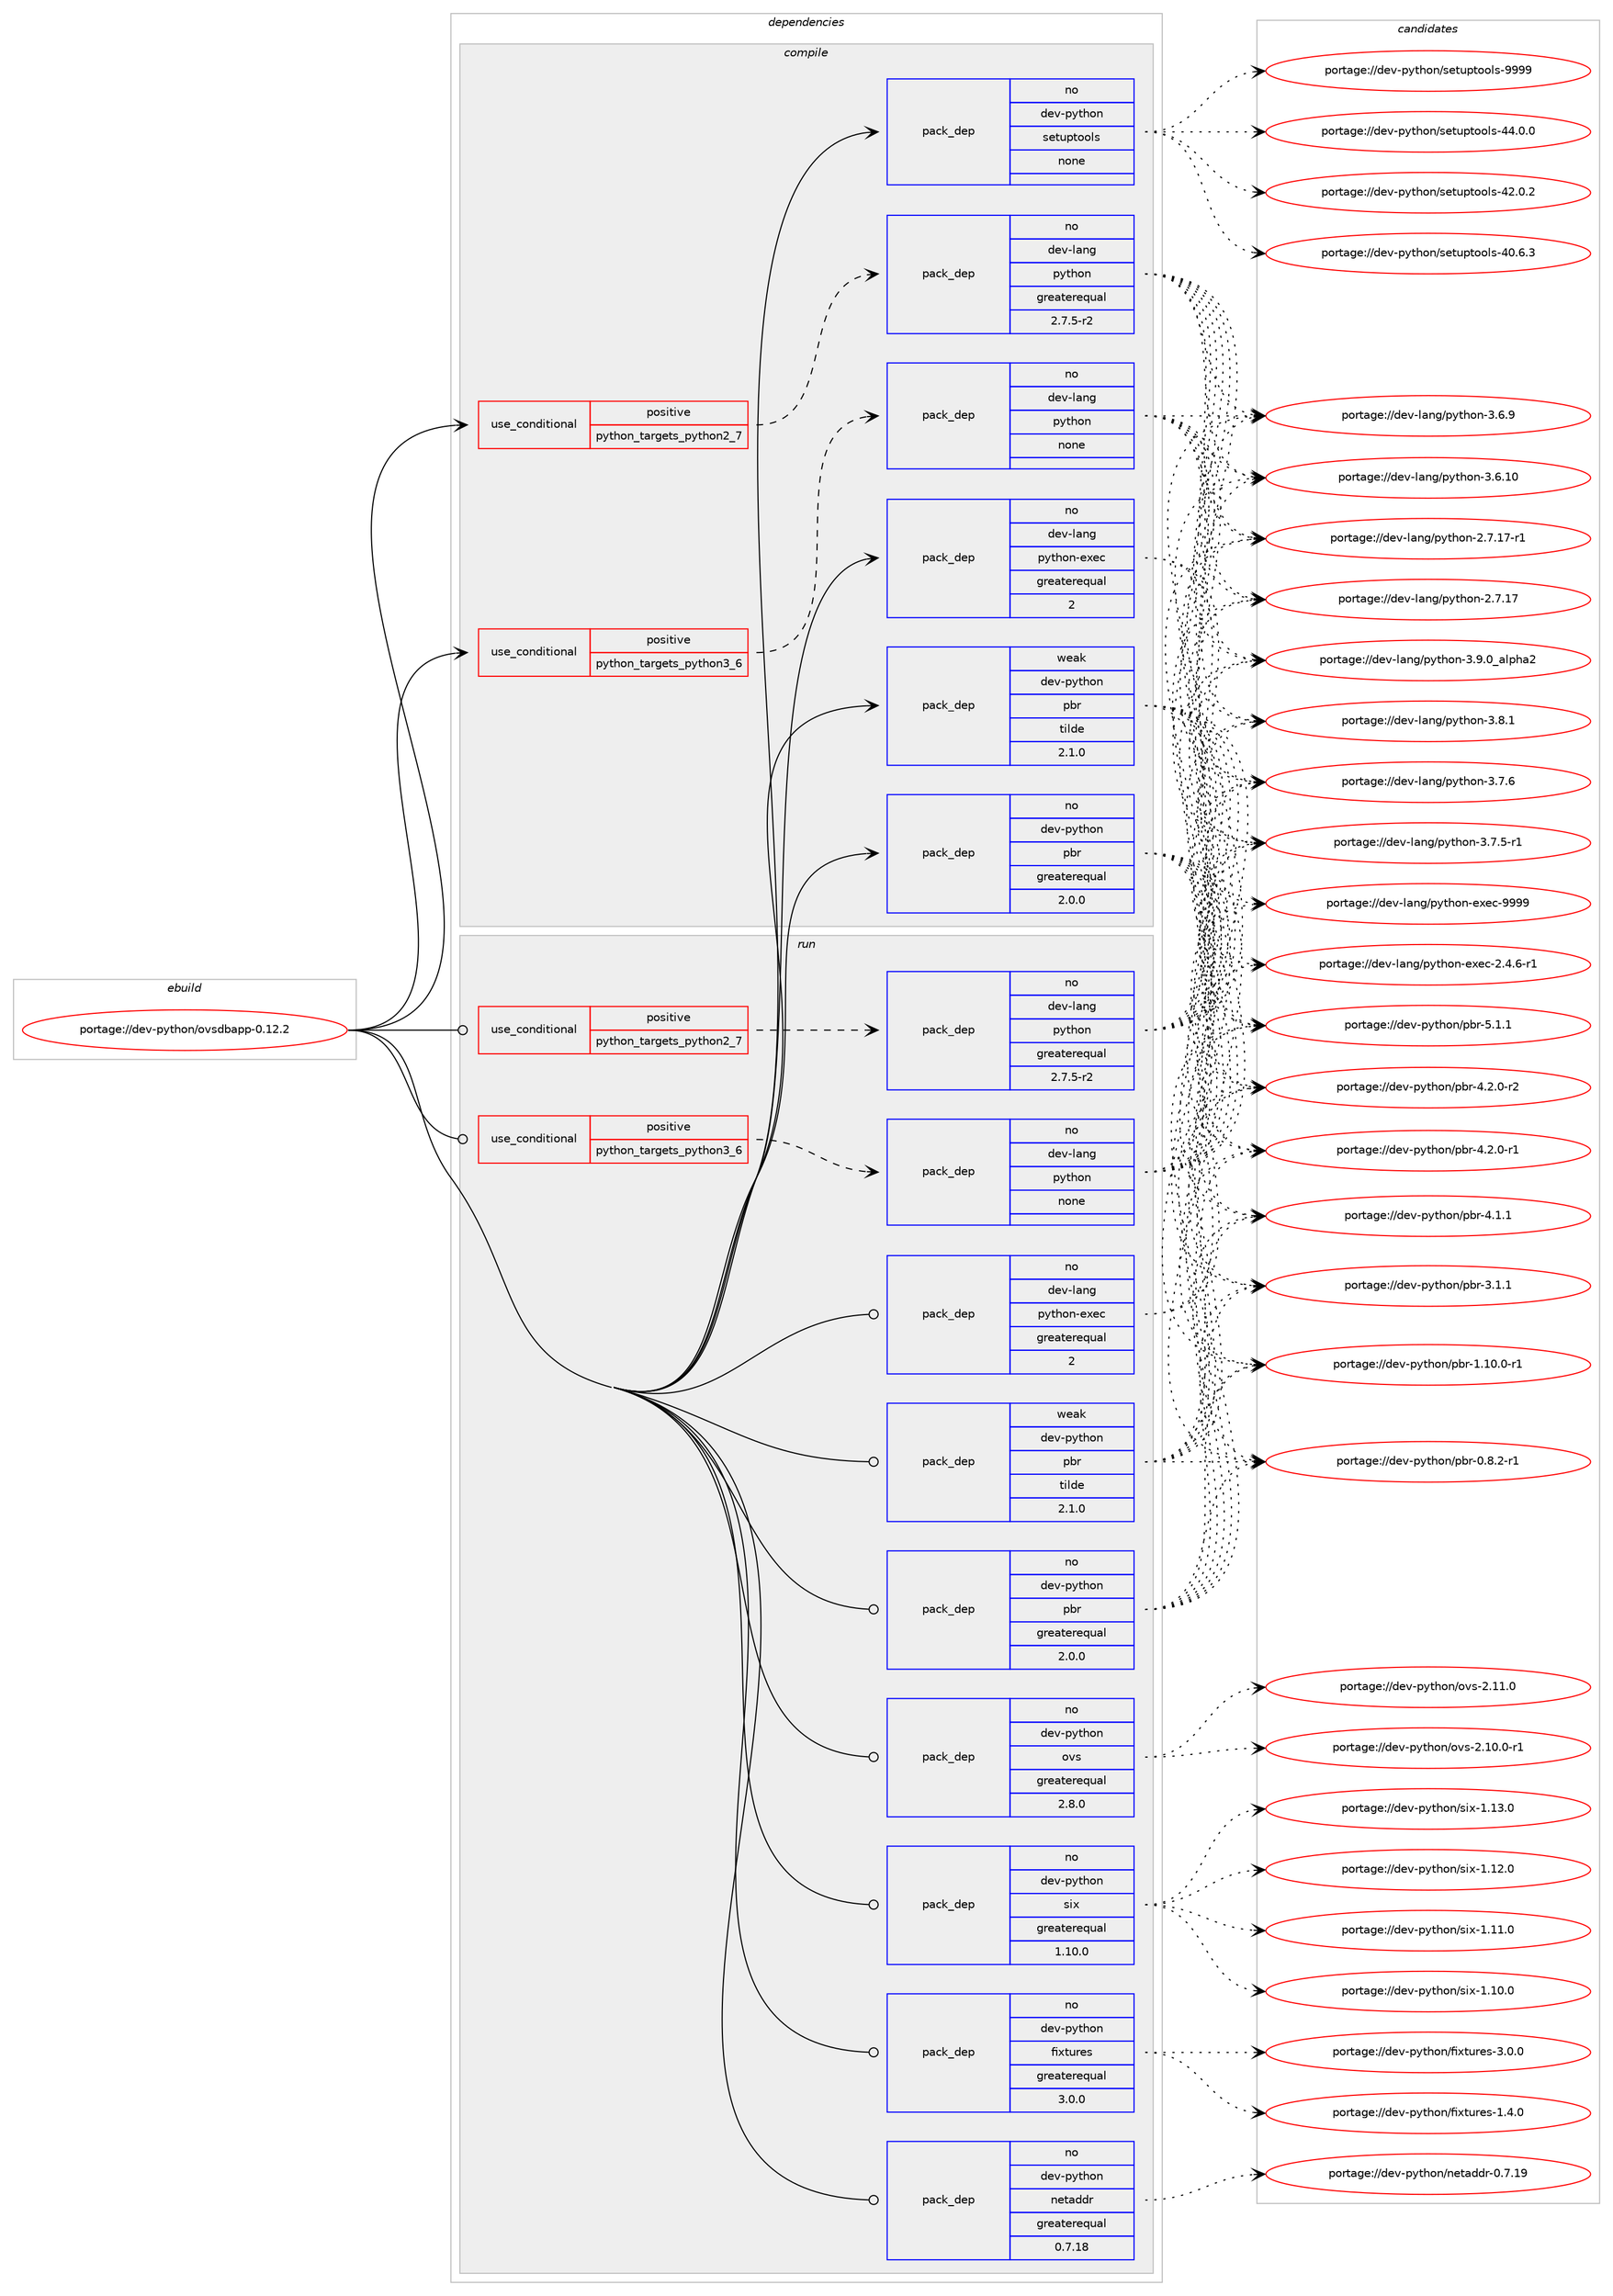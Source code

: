 digraph prolog {

# *************
# Graph options
# *************

newrank=true;
concentrate=true;
compound=true;
graph [rankdir=LR,fontname=Helvetica,fontsize=10,ranksep=1.5];#, ranksep=2.5, nodesep=0.2];
edge  [arrowhead=vee];
node  [fontname=Helvetica,fontsize=10];

# **********
# The ebuild
# **********

subgraph cluster_leftcol {
color=gray;
rank=same;
label=<<i>ebuild</i>>;
id [label="portage://dev-python/ovsdbapp-0.12.2", color=red, width=4, href="../dev-python/ovsdbapp-0.12.2.svg"];
}

# ****************
# The dependencies
# ****************

subgraph cluster_midcol {
color=gray;
label=<<i>dependencies</i>>;
subgraph cluster_compile {
fillcolor="#eeeeee";
style=filled;
label=<<i>compile</i>>;
subgraph cond111518 {
dependency444648 [label=<<TABLE BORDER="0" CELLBORDER="1" CELLSPACING="0" CELLPADDING="4"><TR><TD ROWSPAN="3" CELLPADDING="10">use_conditional</TD></TR><TR><TD>positive</TD></TR><TR><TD>python_targets_python2_7</TD></TR></TABLE>>, shape=none, color=red];
subgraph pack328157 {
dependency444649 [label=<<TABLE BORDER="0" CELLBORDER="1" CELLSPACING="0" CELLPADDING="4" WIDTH="220"><TR><TD ROWSPAN="6" CELLPADDING="30">pack_dep</TD></TR><TR><TD WIDTH="110">no</TD></TR><TR><TD>dev-lang</TD></TR><TR><TD>python</TD></TR><TR><TD>greaterequal</TD></TR><TR><TD>2.7.5-r2</TD></TR></TABLE>>, shape=none, color=blue];
}
dependency444648:e -> dependency444649:w [weight=20,style="dashed",arrowhead="vee"];
}
id:e -> dependency444648:w [weight=20,style="solid",arrowhead="vee"];
subgraph cond111519 {
dependency444650 [label=<<TABLE BORDER="0" CELLBORDER="1" CELLSPACING="0" CELLPADDING="4"><TR><TD ROWSPAN="3" CELLPADDING="10">use_conditional</TD></TR><TR><TD>positive</TD></TR><TR><TD>python_targets_python3_6</TD></TR></TABLE>>, shape=none, color=red];
subgraph pack328158 {
dependency444651 [label=<<TABLE BORDER="0" CELLBORDER="1" CELLSPACING="0" CELLPADDING="4" WIDTH="220"><TR><TD ROWSPAN="6" CELLPADDING="30">pack_dep</TD></TR><TR><TD WIDTH="110">no</TD></TR><TR><TD>dev-lang</TD></TR><TR><TD>python</TD></TR><TR><TD>none</TD></TR><TR><TD></TD></TR></TABLE>>, shape=none, color=blue];
}
dependency444650:e -> dependency444651:w [weight=20,style="dashed",arrowhead="vee"];
}
id:e -> dependency444650:w [weight=20,style="solid",arrowhead="vee"];
subgraph pack328159 {
dependency444652 [label=<<TABLE BORDER="0" CELLBORDER="1" CELLSPACING="0" CELLPADDING="4" WIDTH="220"><TR><TD ROWSPAN="6" CELLPADDING="30">pack_dep</TD></TR><TR><TD WIDTH="110">no</TD></TR><TR><TD>dev-lang</TD></TR><TR><TD>python-exec</TD></TR><TR><TD>greaterequal</TD></TR><TR><TD>2</TD></TR></TABLE>>, shape=none, color=blue];
}
id:e -> dependency444652:w [weight=20,style="solid",arrowhead="vee"];
subgraph pack328160 {
dependency444653 [label=<<TABLE BORDER="0" CELLBORDER="1" CELLSPACING="0" CELLPADDING="4" WIDTH="220"><TR><TD ROWSPAN="6" CELLPADDING="30">pack_dep</TD></TR><TR><TD WIDTH="110">no</TD></TR><TR><TD>dev-python</TD></TR><TR><TD>pbr</TD></TR><TR><TD>greaterequal</TD></TR><TR><TD>2.0.0</TD></TR></TABLE>>, shape=none, color=blue];
}
id:e -> dependency444653:w [weight=20,style="solid",arrowhead="vee"];
subgraph pack328161 {
dependency444654 [label=<<TABLE BORDER="0" CELLBORDER="1" CELLSPACING="0" CELLPADDING="4" WIDTH="220"><TR><TD ROWSPAN="6" CELLPADDING="30">pack_dep</TD></TR><TR><TD WIDTH="110">no</TD></TR><TR><TD>dev-python</TD></TR><TR><TD>setuptools</TD></TR><TR><TD>none</TD></TR><TR><TD></TD></TR></TABLE>>, shape=none, color=blue];
}
id:e -> dependency444654:w [weight=20,style="solid",arrowhead="vee"];
subgraph pack328162 {
dependency444655 [label=<<TABLE BORDER="0" CELLBORDER="1" CELLSPACING="0" CELLPADDING="4" WIDTH="220"><TR><TD ROWSPAN="6" CELLPADDING="30">pack_dep</TD></TR><TR><TD WIDTH="110">weak</TD></TR><TR><TD>dev-python</TD></TR><TR><TD>pbr</TD></TR><TR><TD>tilde</TD></TR><TR><TD>2.1.0</TD></TR></TABLE>>, shape=none, color=blue];
}
id:e -> dependency444655:w [weight=20,style="solid",arrowhead="vee"];
}
subgraph cluster_compileandrun {
fillcolor="#eeeeee";
style=filled;
label=<<i>compile and run</i>>;
}
subgraph cluster_run {
fillcolor="#eeeeee";
style=filled;
label=<<i>run</i>>;
subgraph cond111520 {
dependency444656 [label=<<TABLE BORDER="0" CELLBORDER="1" CELLSPACING="0" CELLPADDING="4"><TR><TD ROWSPAN="3" CELLPADDING="10">use_conditional</TD></TR><TR><TD>positive</TD></TR><TR><TD>python_targets_python2_7</TD></TR></TABLE>>, shape=none, color=red];
subgraph pack328163 {
dependency444657 [label=<<TABLE BORDER="0" CELLBORDER="1" CELLSPACING="0" CELLPADDING="4" WIDTH="220"><TR><TD ROWSPAN="6" CELLPADDING="30">pack_dep</TD></TR><TR><TD WIDTH="110">no</TD></TR><TR><TD>dev-lang</TD></TR><TR><TD>python</TD></TR><TR><TD>greaterequal</TD></TR><TR><TD>2.7.5-r2</TD></TR></TABLE>>, shape=none, color=blue];
}
dependency444656:e -> dependency444657:w [weight=20,style="dashed",arrowhead="vee"];
}
id:e -> dependency444656:w [weight=20,style="solid",arrowhead="odot"];
subgraph cond111521 {
dependency444658 [label=<<TABLE BORDER="0" CELLBORDER="1" CELLSPACING="0" CELLPADDING="4"><TR><TD ROWSPAN="3" CELLPADDING="10">use_conditional</TD></TR><TR><TD>positive</TD></TR><TR><TD>python_targets_python3_6</TD></TR></TABLE>>, shape=none, color=red];
subgraph pack328164 {
dependency444659 [label=<<TABLE BORDER="0" CELLBORDER="1" CELLSPACING="0" CELLPADDING="4" WIDTH="220"><TR><TD ROWSPAN="6" CELLPADDING="30">pack_dep</TD></TR><TR><TD WIDTH="110">no</TD></TR><TR><TD>dev-lang</TD></TR><TR><TD>python</TD></TR><TR><TD>none</TD></TR><TR><TD></TD></TR></TABLE>>, shape=none, color=blue];
}
dependency444658:e -> dependency444659:w [weight=20,style="dashed",arrowhead="vee"];
}
id:e -> dependency444658:w [weight=20,style="solid",arrowhead="odot"];
subgraph pack328165 {
dependency444660 [label=<<TABLE BORDER="0" CELLBORDER="1" CELLSPACING="0" CELLPADDING="4" WIDTH="220"><TR><TD ROWSPAN="6" CELLPADDING="30">pack_dep</TD></TR><TR><TD WIDTH="110">no</TD></TR><TR><TD>dev-lang</TD></TR><TR><TD>python-exec</TD></TR><TR><TD>greaterequal</TD></TR><TR><TD>2</TD></TR></TABLE>>, shape=none, color=blue];
}
id:e -> dependency444660:w [weight=20,style="solid",arrowhead="odot"];
subgraph pack328166 {
dependency444661 [label=<<TABLE BORDER="0" CELLBORDER="1" CELLSPACING="0" CELLPADDING="4" WIDTH="220"><TR><TD ROWSPAN="6" CELLPADDING="30">pack_dep</TD></TR><TR><TD WIDTH="110">no</TD></TR><TR><TD>dev-python</TD></TR><TR><TD>fixtures</TD></TR><TR><TD>greaterequal</TD></TR><TR><TD>3.0.0</TD></TR></TABLE>>, shape=none, color=blue];
}
id:e -> dependency444661:w [weight=20,style="solid",arrowhead="odot"];
subgraph pack328167 {
dependency444662 [label=<<TABLE BORDER="0" CELLBORDER="1" CELLSPACING="0" CELLPADDING="4" WIDTH="220"><TR><TD ROWSPAN="6" CELLPADDING="30">pack_dep</TD></TR><TR><TD WIDTH="110">no</TD></TR><TR><TD>dev-python</TD></TR><TR><TD>netaddr</TD></TR><TR><TD>greaterequal</TD></TR><TR><TD>0.7.18</TD></TR></TABLE>>, shape=none, color=blue];
}
id:e -> dependency444662:w [weight=20,style="solid",arrowhead="odot"];
subgraph pack328168 {
dependency444663 [label=<<TABLE BORDER="0" CELLBORDER="1" CELLSPACING="0" CELLPADDING="4" WIDTH="220"><TR><TD ROWSPAN="6" CELLPADDING="30">pack_dep</TD></TR><TR><TD WIDTH="110">no</TD></TR><TR><TD>dev-python</TD></TR><TR><TD>ovs</TD></TR><TR><TD>greaterequal</TD></TR><TR><TD>2.8.0</TD></TR></TABLE>>, shape=none, color=blue];
}
id:e -> dependency444663:w [weight=20,style="solid",arrowhead="odot"];
subgraph pack328169 {
dependency444664 [label=<<TABLE BORDER="0" CELLBORDER="1" CELLSPACING="0" CELLPADDING="4" WIDTH="220"><TR><TD ROWSPAN="6" CELLPADDING="30">pack_dep</TD></TR><TR><TD WIDTH="110">no</TD></TR><TR><TD>dev-python</TD></TR><TR><TD>pbr</TD></TR><TR><TD>greaterequal</TD></TR><TR><TD>2.0.0</TD></TR></TABLE>>, shape=none, color=blue];
}
id:e -> dependency444664:w [weight=20,style="solid",arrowhead="odot"];
subgraph pack328170 {
dependency444665 [label=<<TABLE BORDER="0" CELLBORDER="1" CELLSPACING="0" CELLPADDING="4" WIDTH="220"><TR><TD ROWSPAN="6" CELLPADDING="30">pack_dep</TD></TR><TR><TD WIDTH="110">no</TD></TR><TR><TD>dev-python</TD></TR><TR><TD>six</TD></TR><TR><TD>greaterequal</TD></TR><TR><TD>1.10.0</TD></TR></TABLE>>, shape=none, color=blue];
}
id:e -> dependency444665:w [weight=20,style="solid",arrowhead="odot"];
subgraph pack328171 {
dependency444666 [label=<<TABLE BORDER="0" CELLBORDER="1" CELLSPACING="0" CELLPADDING="4" WIDTH="220"><TR><TD ROWSPAN="6" CELLPADDING="30">pack_dep</TD></TR><TR><TD WIDTH="110">weak</TD></TR><TR><TD>dev-python</TD></TR><TR><TD>pbr</TD></TR><TR><TD>tilde</TD></TR><TR><TD>2.1.0</TD></TR></TABLE>>, shape=none, color=blue];
}
id:e -> dependency444666:w [weight=20,style="solid",arrowhead="odot"];
}
}

# **************
# The candidates
# **************

subgraph cluster_choices {
rank=same;
color=gray;
label=<<i>candidates</i>>;

subgraph choice328157 {
color=black;
nodesep=1;
choice10010111845108971101034711212111610411111045514657464895971081121049750 [label="portage://dev-lang/python-3.9.0_alpha2", color=red, width=4,href="../dev-lang/python-3.9.0_alpha2.svg"];
choice100101118451089711010347112121116104111110455146564649 [label="portage://dev-lang/python-3.8.1", color=red, width=4,href="../dev-lang/python-3.8.1.svg"];
choice100101118451089711010347112121116104111110455146554654 [label="portage://dev-lang/python-3.7.6", color=red, width=4,href="../dev-lang/python-3.7.6.svg"];
choice1001011184510897110103471121211161041111104551465546534511449 [label="portage://dev-lang/python-3.7.5-r1", color=red, width=4,href="../dev-lang/python-3.7.5-r1.svg"];
choice100101118451089711010347112121116104111110455146544657 [label="portage://dev-lang/python-3.6.9", color=red, width=4,href="../dev-lang/python-3.6.9.svg"];
choice10010111845108971101034711212111610411111045514654464948 [label="portage://dev-lang/python-3.6.10", color=red, width=4,href="../dev-lang/python-3.6.10.svg"];
choice100101118451089711010347112121116104111110455046554649554511449 [label="portage://dev-lang/python-2.7.17-r1", color=red, width=4,href="../dev-lang/python-2.7.17-r1.svg"];
choice10010111845108971101034711212111610411111045504655464955 [label="portage://dev-lang/python-2.7.17", color=red, width=4,href="../dev-lang/python-2.7.17.svg"];
dependency444649:e -> choice10010111845108971101034711212111610411111045514657464895971081121049750:w [style=dotted,weight="100"];
dependency444649:e -> choice100101118451089711010347112121116104111110455146564649:w [style=dotted,weight="100"];
dependency444649:e -> choice100101118451089711010347112121116104111110455146554654:w [style=dotted,weight="100"];
dependency444649:e -> choice1001011184510897110103471121211161041111104551465546534511449:w [style=dotted,weight="100"];
dependency444649:e -> choice100101118451089711010347112121116104111110455146544657:w [style=dotted,weight="100"];
dependency444649:e -> choice10010111845108971101034711212111610411111045514654464948:w [style=dotted,weight="100"];
dependency444649:e -> choice100101118451089711010347112121116104111110455046554649554511449:w [style=dotted,weight="100"];
dependency444649:e -> choice10010111845108971101034711212111610411111045504655464955:w [style=dotted,weight="100"];
}
subgraph choice328158 {
color=black;
nodesep=1;
choice10010111845108971101034711212111610411111045514657464895971081121049750 [label="portage://dev-lang/python-3.9.0_alpha2", color=red, width=4,href="../dev-lang/python-3.9.0_alpha2.svg"];
choice100101118451089711010347112121116104111110455146564649 [label="portage://dev-lang/python-3.8.1", color=red, width=4,href="../dev-lang/python-3.8.1.svg"];
choice100101118451089711010347112121116104111110455146554654 [label="portage://dev-lang/python-3.7.6", color=red, width=4,href="../dev-lang/python-3.7.6.svg"];
choice1001011184510897110103471121211161041111104551465546534511449 [label="portage://dev-lang/python-3.7.5-r1", color=red, width=4,href="../dev-lang/python-3.7.5-r1.svg"];
choice100101118451089711010347112121116104111110455146544657 [label="portage://dev-lang/python-3.6.9", color=red, width=4,href="../dev-lang/python-3.6.9.svg"];
choice10010111845108971101034711212111610411111045514654464948 [label="portage://dev-lang/python-3.6.10", color=red, width=4,href="../dev-lang/python-3.6.10.svg"];
choice100101118451089711010347112121116104111110455046554649554511449 [label="portage://dev-lang/python-2.7.17-r1", color=red, width=4,href="../dev-lang/python-2.7.17-r1.svg"];
choice10010111845108971101034711212111610411111045504655464955 [label="portage://dev-lang/python-2.7.17", color=red, width=4,href="../dev-lang/python-2.7.17.svg"];
dependency444651:e -> choice10010111845108971101034711212111610411111045514657464895971081121049750:w [style=dotted,weight="100"];
dependency444651:e -> choice100101118451089711010347112121116104111110455146564649:w [style=dotted,weight="100"];
dependency444651:e -> choice100101118451089711010347112121116104111110455146554654:w [style=dotted,weight="100"];
dependency444651:e -> choice1001011184510897110103471121211161041111104551465546534511449:w [style=dotted,weight="100"];
dependency444651:e -> choice100101118451089711010347112121116104111110455146544657:w [style=dotted,weight="100"];
dependency444651:e -> choice10010111845108971101034711212111610411111045514654464948:w [style=dotted,weight="100"];
dependency444651:e -> choice100101118451089711010347112121116104111110455046554649554511449:w [style=dotted,weight="100"];
dependency444651:e -> choice10010111845108971101034711212111610411111045504655464955:w [style=dotted,weight="100"];
}
subgraph choice328159 {
color=black;
nodesep=1;
choice10010111845108971101034711212111610411111045101120101994557575757 [label="portage://dev-lang/python-exec-9999", color=red, width=4,href="../dev-lang/python-exec-9999.svg"];
choice10010111845108971101034711212111610411111045101120101994550465246544511449 [label="portage://dev-lang/python-exec-2.4.6-r1", color=red, width=4,href="../dev-lang/python-exec-2.4.6-r1.svg"];
dependency444652:e -> choice10010111845108971101034711212111610411111045101120101994557575757:w [style=dotted,weight="100"];
dependency444652:e -> choice10010111845108971101034711212111610411111045101120101994550465246544511449:w [style=dotted,weight="100"];
}
subgraph choice328160 {
color=black;
nodesep=1;
choice100101118451121211161041111104711298114455346494649 [label="portage://dev-python/pbr-5.1.1", color=red, width=4,href="../dev-python/pbr-5.1.1.svg"];
choice1001011184511212111610411111047112981144552465046484511450 [label="portage://dev-python/pbr-4.2.0-r2", color=red, width=4,href="../dev-python/pbr-4.2.0-r2.svg"];
choice1001011184511212111610411111047112981144552465046484511449 [label="portage://dev-python/pbr-4.2.0-r1", color=red, width=4,href="../dev-python/pbr-4.2.0-r1.svg"];
choice100101118451121211161041111104711298114455246494649 [label="portage://dev-python/pbr-4.1.1", color=red, width=4,href="../dev-python/pbr-4.1.1.svg"];
choice100101118451121211161041111104711298114455146494649 [label="portage://dev-python/pbr-3.1.1", color=red, width=4,href="../dev-python/pbr-3.1.1.svg"];
choice100101118451121211161041111104711298114454946494846484511449 [label="portage://dev-python/pbr-1.10.0-r1", color=red, width=4,href="../dev-python/pbr-1.10.0-r1.svg"];
choice1001011184511212111610411111047112981144548465646504511449 [label="portage://dev-python/pbr-0.8.2-r1", color=red, width=4,href="../dev-python/pbr-0.8.2-r1.svg"];
dependency444653:e -> choice100101118451121211161041111104711298114455346494649:w [style=dotted,weight="100"];
dependency444653:e -> choice1001011184511212111610411111047112981144552465046484511450:w [style=dotted,weight="100"];
dependency444653:e -> choice1001011184511212111610411111047112981144552465046484511449:w [style=dotted,weight="100"];
dependency444653:e -> choice100101118451121211161041111104711298114455246494649:w [style=dotted,weight="100"];
dependency444653:e -> choice100101118451121211161041111104711298114455146494649:w [style=dotted,weight="100"];
dependency444653:e -> choice100101118451121211161041111104711298114454946494846484511449:w [style=dotted,weight="100"];
dependency444653:e -> choice1001011184511212111610411111047112981144548465646504511449:w [style=dotted,weight="100"];
}
subgraph choice328161 {
color=black;
nodesep=1;
choice10010111845112121116104111110471151011161171121161111111081154557575757 [label="portage://dev-python/setuptools-9999", color=red, width=4,href="../dev-python/setuptools-9999.svg"];
choice100101118451121211161041111104711510111611711211611111110811545525246484648 [label="portage://dev-python/setuptools-44.0.0", color=red, width=4,href="../dev-python/setuptools-44.0.0.svg"];
choice100101118451121211161041111104711510111611711211611111110811545525046484650 [label="portage://dev-python/setuptools-42.0.2", color=red, width=4,href="../dev-python/setuptools-42.0.2.svg"];
choice100101118451121211161041111104711510111611711211611111110811545524846544651 [label="portage://dev-python/setuptools-40.6.3", color=red, width=4,href="../dev-python/setuptools-40.6.3.svg"];
dependency444654:e -> choice10010111845112121116104111110471151011161171121161111111081154557575757:w [style=dotted,weight="100"];
dependency444654:e -> choice100101118451121211161041111104711510111611711211611111110811545525246484648:w [style=dotted,weight="100"];
dependency444654:e -> choice100101118451121211161041111104711510111611711211611111110811545525046484650:w [style=dotted,weight="100"];
dependency444654:e -> choice100101118451121211161041111104711510111611711211611111110811545524846544651:w [style=dotted,weight="100"];
}
subgraph choice328162 {
color=black;
nodesep=1;
choice100101118451121211161041111104711298114455346494649 [label="portage://dev-python/pbr-5.1.1", color=red, width=4,href="../dev-python/pbr-5.1.1.svg"];
choice1001011184511212111610411111047112981144552465046484511450 [label="portage://dev-python/pbr-4.2.0-r2", color=red, width=4,href="../dev-python/pbr-4.2.0-r2.svg"];
choice1001011184511212111610411111047112981144552465046484511449 [label="portage://dev-python/pbr-4.2.0-r1", color=red, width=4,href="../dev-python/pbr-4.2.0-r1.svg"];
choice100101118451121211161041111104711298114455246494649 [label="portage://dev-python/pbr-4.1.1", color=red, width=4,href="../dev-python/pbr-4.1.1.svg"];
choice100101118451121211161041111104711298114455146494649 [label="portage://dev-python/pbr-3.1.1", color=red, width=4,href="../dev-python/pbr-3.1.1.svg"];
choice100101118451121211161041111104711298114454946494846484511449 [label="portage://dev-python/pbr-1.10.0-r1", color=red, width=4,href="../dev-python/pbr-1.10.0-r1.svg"];
choice1001011184511212111610411111047112981144548465646504511449 [label="portage://dev-python/pbr-0.8.2-r1", color=red, width=4,href="../dev-python/pbr-0.8.2-r1.svg"];
dependency444655:e -> choice100101118451121211161041111104711298114455346494649:w [style=dotted,weight="100"];
dependency444655:e -> choice1001011184511212111610411111047112981144552465046484511450:w [style=dotted,weight="100"];
dependency444655:e -> choice1001011184511212111610411111047112981144552465046484511449:w [style=dotted,weight="100"];
dependency444655:e -> choice100101118451121211161041111104711298114455246494649:w [style=dotted,weight="100"];
dependency444655:e -> choice100101118451121211161041111104711298114455146494649:w [style=dotted,weight="100"];
dependency444655:e -> choice100101118451121211161041111104711298114454946494846484511449:w [style=dotted,weight="100"];
dependency444655:e -> choice1001011184511212111610411111047112981144548465646504511449:w [style=dotted,weight="100"];
}
subgraph choice328163 {
color=black;
nodesep=1;
choice10010111845108971101034711212111610411111045514657464895971081121049750 [label="portage://dev-lang/python-3.9.0_alpha2", color=red, width=4,href="../dev-lang/python-3.9.0_alpha2.svg"];
choice100101118451089711010347112121116104111110455146564649 [label="portage://dev-lang/python-3.8.1", color=red, width=4,href="../dev-lang/python-3.8.1.svg"];
choice100101118451089711010347112121116104111110455146554654 [label="portage://dev-lang/python-3.7.6", color=red, width=4,href="../dev-lang/python-3.7.6.svg"];
choice1001011184510897110103471121211161041111104551465546534511449 [label="portage://dev-lang/python-3.7.5-r1", color=red, width=4,href="../dev-lang/python-3.7.5-r1.svg"];
choice100101118451089711010347112121116104111110455146544657 [label="portage://dev-lang/python-3.6.9", color=red, width=4,href="../dev-lang/python-3.6.9.svg"];
choice10010111845108971101034711212111610411111045514654464948 [label="portage://dev-lang/python-3.6.10", color=red, width=4,href="../dev-lang/python-3.6.10.svg"];
choice100101118451089711010347112121116104111110455046554649554511449 [label="portage://dev-lang/python-2.7.17-r1", color=red, width=4,href="../dev-lang/python-2.7.17-r1.svg"];
choice10010111845108971101034711212111610411111045504655464955 [label="portage://dev-lang/python-2.7.17", color=red, width=4,href="../dev-lang/python-2.7.17.svg"];
dependency444657:e -> choice10010111845108971101034711212111610411111045514657464895971081121049750:w [style=dotted,weight="100"];
dependency444657:e -> choice100101118451089711010347112121116104111110455146564649:w [style=dotted,weight="100"];
dependency444657:e -> choice100101118451089711010347112121116104111110455146554654:w [style=dotted,weight="100"];
dependency444657:e -> choice1001011184510897110103471121211161041111104551465546534511449:w [style=dotted,weight="100"];
dependency444657:e -> choice100101118451089711010347112121116104111110455146544657:w [style=dotted,weight="100"];
dependency444657:e -> choice10010111845108971101034711212111610411111045514654464948:w [style=dotted,weight="100"];
dependency444657:e -> choice100101118451089711010347112121116104111110455046554649554511449:w [style=dotted,weight="100"];
dependency444657:e -> choice10010111845108971101034711212111610411111045504655464955:w [style=dotted,weight="100"];
}
subgraph choice328164 {
color=black;
nodesep=1;
choice10010111845108971101034711212111610411111045514657464895971081121049750 [label="portage://dev-lang/python-3.9.0_alpha2", color=red, width=4,href="../dev-lang/python-3.9.0_alpha2.svg"];
choice100101118451089711010347112121116104111110455146564649 [label="portage://dev-lang/python-3.8.1", color=red, width=4,href="../dev-lang/python-3.8.1.svg"];
choice100101118451089711010347112121116104111110455146554654 [label="portage://dev-lang/python-3.7.6", color=red, width=4,href="../dev-lang/python-3.7.6.svg"];
choice1001011184510897110103471121211161041111104551465546534511449 [label="portage://dev-lang/python-3.7.5-r1", color=red, width=4,href="../dev-lang/python-3.7.5-r1.svg"];
choice100101118451089711010347112121116104111110455146544657 [label="portage://dev-lang/python-3.6.9", color=red, width=4,href="../dev-lang/python-3.6.9.svg"];
choice10010111845108971101034711212111610411111045514654464948 [label="portage://dev-lang/python-3.6.10", color=red, width=4,href="../dev-lang/python-3.6.10.svg"];
choice100101118451089711010347112121116104111110455046554649554511449 [label="portage://dev-lang/python-2.7.17-r1", color=red, width=4,href="../dev-lang/python-2.7.17-r1.svg"];
choice10010111845108971101034711212111610411111045504655464955 [label="portage://dev-lang/python-2.7.17", color=red, width=4,href="../dev-lang/python-2.7.17.svg"];
dependency444659:e -> choice10010111845108971101034711212111610411111045514657464895971081121049750:w [style=dotted,weight="100"];
dependency444659:e -> choice100101118451089711010347112121116104111110455146564649:w [style=dotted,weight="100"];
dependency444659:e -> choice100101118451089711010347112121116104111110455146554654:w [style=dotted,weight="100"];
dependency444659:e -> choice1001011184510897110103471121211161041111104551465546534511449:w [style=dotted,weight="100"];
dependency444659:e -> choice100101118451089711010347112121116104111110455146544657:w [style=dotted,weight="100"];
dependency444659:e -> choice10010111845108971101034711212111610411111045514654464948:w [style=dotted,weight="100"];
dependency444659:e -> choice100101118451089711010347112121116104111110455046554649554511449:w [style=dotted,weight="100"];
dependency444659:e -> choice10010111845108971101034711212111610411111045504655464955:w [style=dotted,weight="100"];
}
subgraph choice328165 {
color=black;
nodesep=1;
choice10010111845108971101034711212111610411111045101120101994557575757 [label="portage://dev-lang/python-exec-9999", color=red, width=4,href="../dev-lang/python-exec-9999.svg"];
choice10010111845108971101034711212111610411111045101120101994550465246544511449 [label="portage://dev-lang/python-exec-2.4.6-r1", color=red, width=4,href="../dev-lang/python-exec-2.4.6-r1.svg"];
dependency444660:e -> choice10010111845108971101034711212111610411111045101120101994557575757:w [style=dotted,weight="100"];
dependency444660:e -> choice10010111845108971101034711212111610411111045101120101994550465246544511449:w [style=dotted,weight="100"];
}
subgraph choice328166 {
color=black;
nodesep=1;
choice1001011184511212111610411111047102105120116117114101115455146484648 [label="portage://dev-python/fixtures-3.0.0", color=red, width=4,href="../dev-python/fixtures-3.0.0.svg"];
choice1001011184511212111610411111047102105120116117114101115454946524648 [label="portage://dev-python/fixtures-1.4.0", color=red, width=4,href="../dev-python/fixtures-1.4.0.svg"];
dependency444661:e -> choice1001011184511212111610411111047102105120116117114101115455146484648:w [style=dotted,weight="100"];
dependency444661:e -> choice1001011184511212111610411111047102105120116117114101115454946524648:w [style=dotted,weight="100"];
}
subgraph choice328167 {
color=black;
nodesep=1;
choice10010111845112121116104111110471101011169710010011445484655464957 [label="portage://dev-python/netaddr-0.7.19", color=red, width=4,href="../dev-python/netaddr-0.7.19.svg"];
dependency444662:e -> choice10010111845112121116104111110471101011169710010011445484655464957:w [style=dotted,weight="100"];
}
subgraph choice328168 {
color=black;
nodesep=1;
choice100101118451121211161041111104711111811545504649494648 [label="portage://dev-python/ovs-2.11.0", color=red, width=4,href="../dev-python/ovs-2.11.0.svg"];
choice1001011184511212111610411111047111118115455046494846484511449 [label="portage://dev-python/ovs-2.10.0-r1", color=red, width=4,href="../dev-python/ovs-2.10.0-r1.svg"];
dependency444663:e -> choice100101118451121211161041111104711111811545504649494648:w [style=dotted,weight="100"];
dependency444663:e -> choice1001011184511212111610411111047111118115455046494846484511449:w [style=dotted,weight="100"];
}
subgraph choice328169 {
color=black;
nodesep=1;
choice100101118451121211161041111104711298114455346494649 [label="portage://dev-python/pbr-5.1.1", color=red, width=4,href="../dev-python/pbr-5.1.1.svg"];
choice1001011184511212111610411111047112981144552465046484511450 [label="portage://dev-python/pbr-4.2.0-r2", color=red, width=4,href="../dev-python/pbr-4.2.0-r2.svg"];
choice1001011184511212111610411111047112981144552465046484511449 [label="portage://dev-python/pbr-4.2.0-r1", color=red, width=4,href="../dev-python/pbr-4.2.0-r1.svg"];
choice100101118451121211161041111104711298114455246494649 [label="portage://dev-python/pbr-4.1.1", color=red, width=4,href="../dev-python/pbr-4.1.1.svg"];
choice100101118451121211161041111104711298114455146494649 [label="portage://dev-python/pbr-3.1.1", color=red, width=4,href="../dev-python/pbr-3.1.1.svg"];
choice100101118451121211161041111104711298114454946494846484511449 [label="portage://dev-python/pbr-1.10.0-r1", color=red, width=4,href="../dev-python/pbr-1.10.0-r1.svg"];
choice1001011184511212111610411111047112981144548465646504511449 [label="portage://dev-python/pbr-0.8.2-r1", color=red, width=4,href="../dev-python/pbr-0.8.2-r1.svg"];
dependency444664:e -> choice100101118451121211161041111104711298114455346494649:w [style=dotted,weight="100"];
dependency444664:e -> choice1001011184511212111610411111047112981144552465046484511450:w [style=dotted,weight="100"];
dependency444664:e -> choice1001011184511212111610411111047112981144552465046484511449:w [style=dotted,weight="100"];
dependency444664:e -> choice100101118451121211161041111104711298114455246494649:w [style=dotted,weight="100"];
dependency444664:e -> choice100101118451121211161041111104711298114455146494649:w [style=dotted,weight="100"];
dependency444664:e -> choice100101118451121211161041111104711298114454946494846484511449:w [style=dotted,weight="100"];
dependency444664:e -> choice1001011184511212111610411111047112981144548465646504511449:w [style=dotted,weight="100"];
}
subgraph choice328170 {
color=black;
nodesep=1;
choice100101118451121211161041111104711510512045494649514648 [label="portage://dev-python/six-1.13.0", color=red, width=4,href="../dev-python/six-1.13.0.svg"];
choice100101118451121211161041111104711510512045494649504648 [label="portage://dev-python/six-1.12.0", color=red, width=4,href="../dev-python/six-1.12.0.svg"];
choice100101118451121211161041111104711510512045494649494648 [label="portage://dev-python/six-1.11.0", color=red, width=4,href="../dev-python/six-1.11.0.svg"];
choice100101118451121211161041111104711510512045494649484648 [label="portage://dev-python/six-1.10.0", color=red, width=4,href="../dev-python/six-1.10.0.svg"];
dependency444665:e -> choice100101118451121211161041111104711510512045494649514648:w [style=dotted,weight="100"];
dependency444665:e -> choice100101118451121211161041111104711510512045494649504648:w [style=dotted,weight="100"];
dependency444665:e -> choice100101118451121211161041111104711510512045494649494648:w [style=dotted,weight="100"];
dependency444665:e -> choice100101118451121211161041111104711510512045494649484648:w [style=dotted,weight="100"];
}
subgraph choice328171 {
color=black;
nodesep=1;
choice100101118451121211161041111104711298114455346494649 [label="portage://dev-python/pbr-5.1.1", color=red, width=4,href="../dev-python/pbr-5.1.1.svg"];
choice1001011184511212111610411111047112981144552465046484511450 [label="portage://dev-python/pbr-4.2.0-r2", color=red, width=4,href="../dev-python/pbr-4.2.0-r2.svg"];
choice1001011184511212111610411111047112981144552465046484511449 [label="portage://dev-python/pbr-4.2.0-r1", color=red, width=4,href="../dev-python/pbr-4.2.0-r1.svg"];
choice100101118451121211161041111104711298114455246494649 [label="portage://dev-python/pbr-4.1.1", color=red, width=4,href="../dev-python/pbr-4.1.1.svg"];
choice100101118451121211161041111104711298114455146494649 [label="portage://dev-python/pbr-3.1.1", color=red, width=4,href="../dev-python/pbr-3.1.1.svg"];
choice100101118451121211161041111104711298114454946494846484511449 [label="portage://dev-python/pbr-1.10.0-r1", color=red, width=4,href="../dev-python/pbr-1.10.0-r1.svg"];
choice1001011184511212111610411111047112981144548465646504511449 [label="portage://dev-python/pbr-0.8.2-r1", color=red, width=4,href="../dev-python/pbr-0.8.2-r1.svg"];
dependency444666:e -> choice100101118451121211161041111104711298114455346494649:w [style=dotted,weight="100"];
dependency444666:e -> choice1001011184511212111610411111047112981144552465046484511450:w [style=dotted,weight="100"];
dependency444666:e -> choice1001011184511212111610411111047112981144552465046484511449:w [style=dotted,weight="100"];
dependency444666:e -> choice100101118451121211161041111104711298114455246494649:w [style=dotted,weight="100"];
dependency444666:e -> choice100101118451121211161041111104711298114455146494649:w [style=dotted,weight="100"];
dependency444666:e -> choice100101118451121211161041111104711298114454946494846484511449:w [style=dotted,weight="100"];
dependency444666:e -> choice1001011184511212111610411111047112981144548465646504511449:w [style=dotted,weight="100"];
}
}

}
